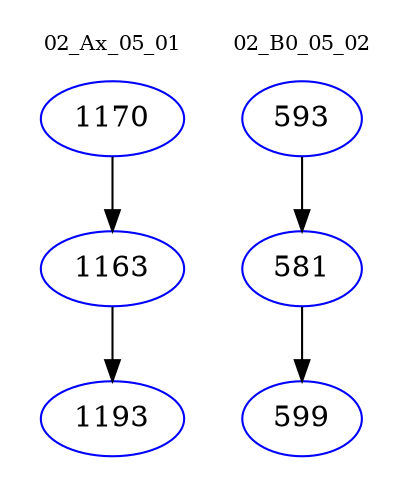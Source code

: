 digraph{
subgraph cluster_0 {
color = white
label = "02_Ax_05_01";
fontsize=10;
T0_1170 [label="1170", color="blue"]
T0_1170 -> T0_1163 [color="black"]
T0_1163 [label="1163", color="blue"]
T0_1163 -> T0_1193 [color="black"]
T0_1193 [label="1193", color="blue"]
}
subgraph cluster_1 {
color = white
label = "02_B0_05_02";
fontsize=10;
T1_593 [label="593", color="blue"]
T1_593 -> T1_581 [color="black"]
T1_581 [label="581", color="blue"]
T1_581 -> T1_599 [color="black"]
T1_599 [label="599", color="blue"]
}
}
